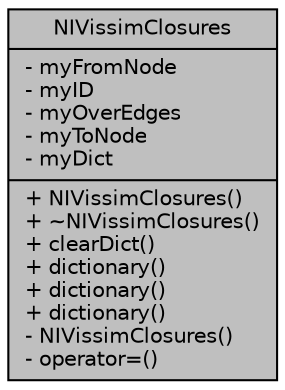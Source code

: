 digraph "NIVissimClosures"
{
  edge [fontname="Helvetica",fontsize="10",labelfontname="Helvetica",labelfontsize="10"];
  node [fontname="Helvetica",fontsize="10",shape=record];
  Node1 [label="{NIVissimClosures\n|- myFromNode\l- myID\l- myOverEdges\l- myToNode\l- myDict\l|+ NIVissimClosures()\l+ ~NIVissimClosures()\l+ clearDict()\l+ dictionary()\l+ dictionary()\l+ dictionary()\l- NIVissimClosures()\l- operator=()\l}",height=0.2,width=0.4,color="black", fillcolor="grey75", style="filled", fontcolor="black"];
}
